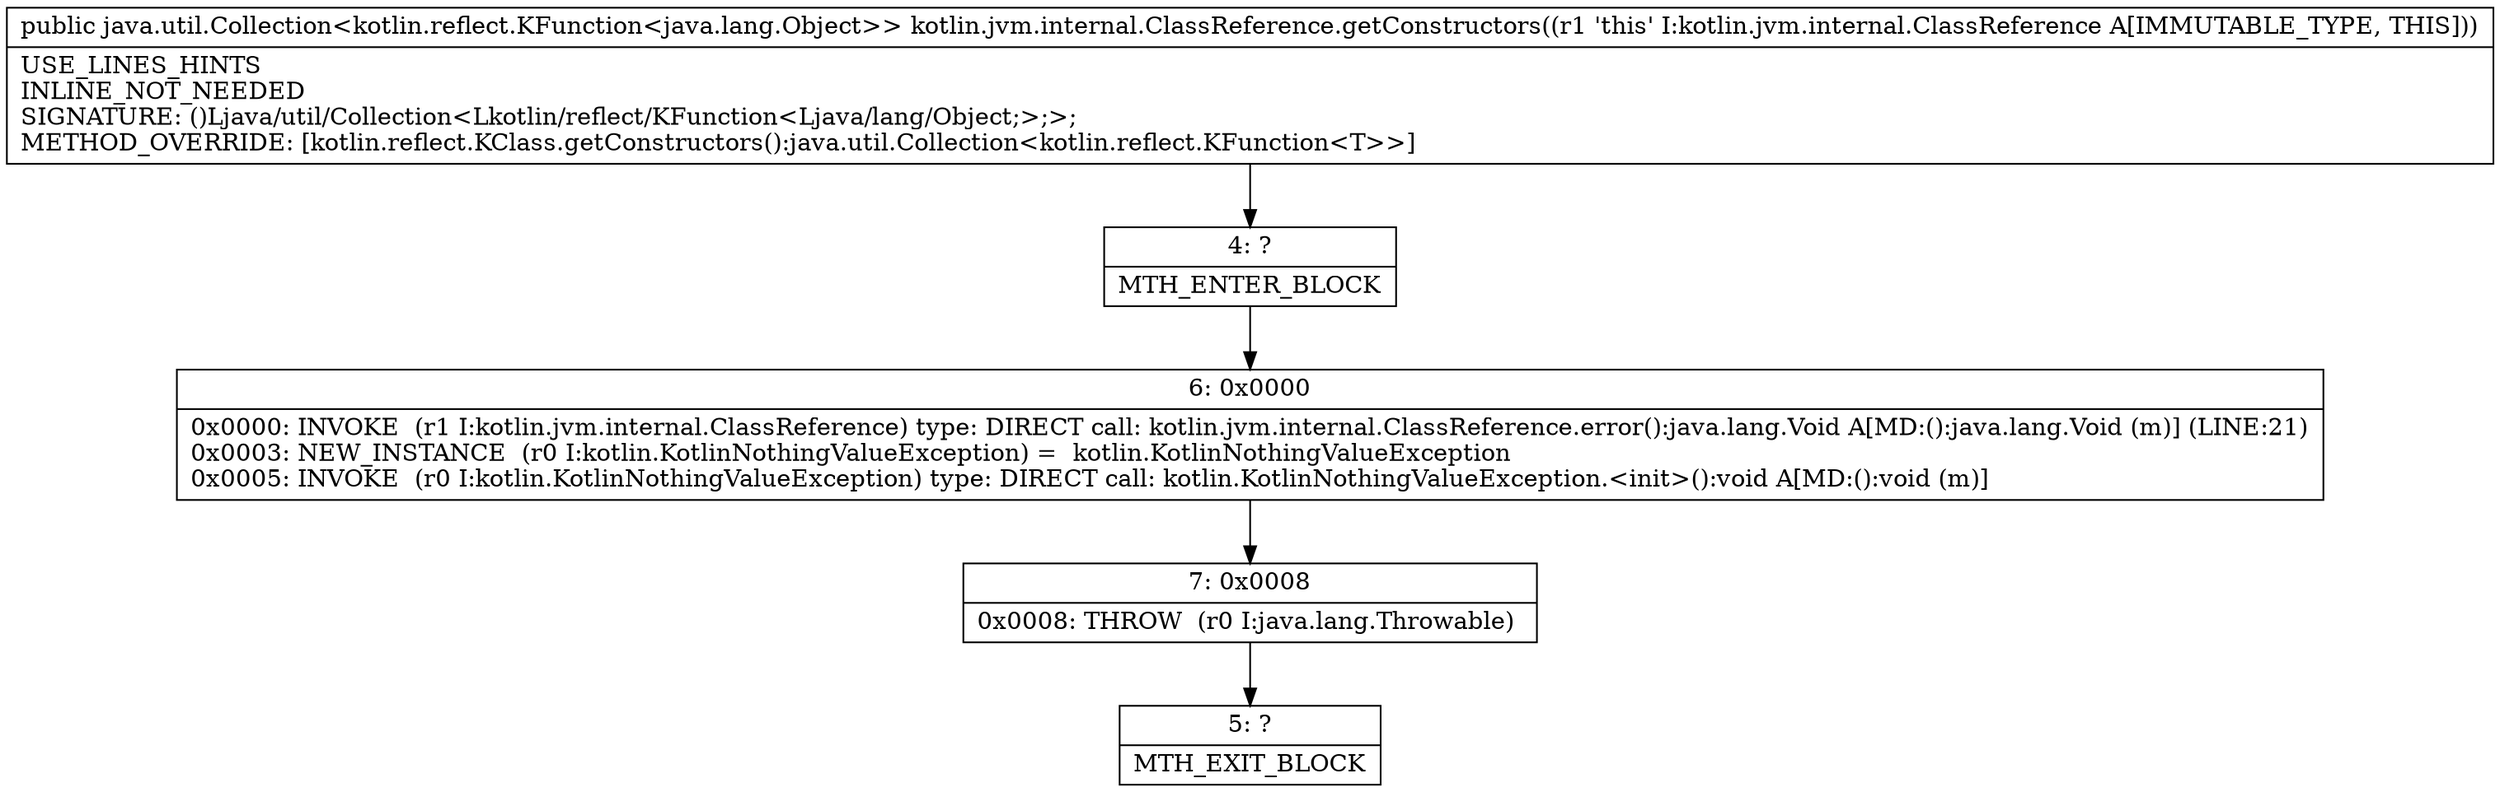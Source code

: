 digraph "CFG forkotlin.jvm.internal.ClassReference.getConstructors()Ljava\/util\/Collection;" {
Node_4 [shape=record,label="{4\:\ ?|MTH_ENTER_BLOCK\l}"];
Node_6 [shape=record,label="{6\:\ 0x0000|0x0000: INVOKE  (r1 I:kotlin.jvm.internal.ClassReference) type: DIRECT call: kotlin.jvm.internal.ClassReference.error():java.lang.Void A[MD:():java.lang.Void (m)] (LINE:21)\l0x0003: NEW_INSTANCE  (r0 I:kotlin.KotlinNothingValueException) =  kotlin.KotlinNothingValueException \l0x0005: INVOKE  (r0 I:kotlin.KotlinNothingValueException) type: DIRECT call: kotlin.KotlinNothingValueException.\<init\>():void A[MD:():void (m)]\l}"];
Node_7 [shape=record,label="{7\:\ 0x0008|0x0008: THROW  (r0 I:java.lang.Throwable) \l}"];
Node_5 [shape=record,label="{5\:\ ?|MTH_EXIT_BLOCK\l}"];
MethodNode[shape=record,label="{public java.util.Collection\<kotlin.reflect.KFunction\<java.lang.Object\>\> kotlin.jvm.internal.ClassReference.getConstructors((r1 'this' I:kotlin.jvm.internal.ClassReference A[IMMUTABLE_TYPE, THIS]))  | USE_LINES_HINTS\lINLINE_NOT_NEEDED\lSIGNATURE: ()Ljava\/util\/Collection\<Lkotlin\/reflect\/KFunction\<Ljava\/lang\/Object;\>;\>;\lMETHOD_OVERRIDE: [kotlin.reflect.KClass.getConstructors():java.util.Collection\<kotlin.reflect.KFunction\<T\>\>]\l}"];
MethodNode -> Node_4;Node_4 -> Node_6;
Node_6 -> Node_7;
Node_7 -> Node_5;
}

